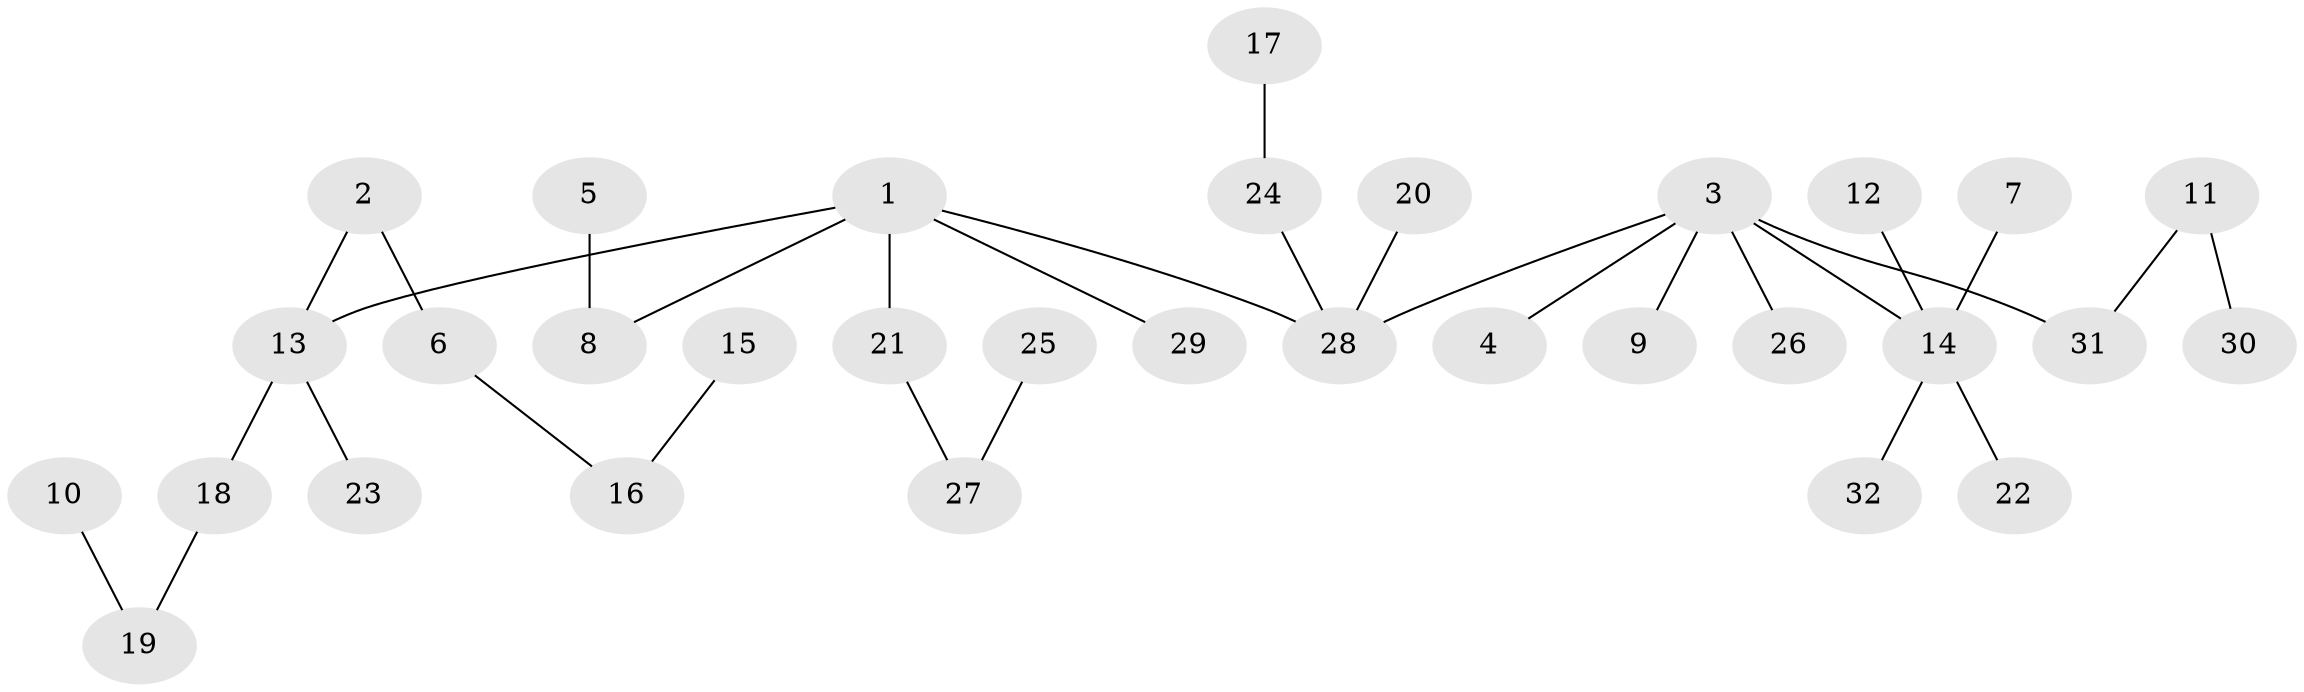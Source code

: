 // original degree distribution, {5: 0.046875, 6: 0.03125, 4: 0.0625, 3: 0.09375, 2: 0.25, 1: 0.515625}
// Generated by graph-tools (version 1.1) at 2025/37/03/04/25 23:37:23]
// undirected, 32 vertices, 31 edges
graph export_dot {
  node [color=gray90,style=filled];
  1;
  2;
  3;
  4;
  5;
  6;
  7;
  8;
  9;
  10;
  11;
  12;
  13;
  14;
  15;
  16;
  17;
  18;
  19;
  20;
  21;
  22;
  23;
  24;
  25;
  26;
  27;
  28;
  29;
  30;
  31;
  32;
  1 -- 8 [weight=1.0];
  1 -- 13 [weight=1.0];
  1 -- 21 [weight=1.0];
  1 -- 28 [weight=1.0];
  1 -- 29 [weight=1.0];
  2 -- 6 [weight=1.0];
  2 -- 13 [weight=1.0];
  3 -- 4 [weight=1.0];
  3 -- 9 [weight=1.0];
  3 -- 14 [weight=1.0];
  3 -- 26 [weight=1.0];
  3 -- 28 [weight=1.0];
  3 -- 31 [weight=1.0];
  5 -- 8 [weight=1.0];
  6 -- 16 [weight=1.0];
  7 -- 14 [weight=1.0];
  10 -- 19 [weight=1.0];
  11 -- 30 [weight=1.0];
  11 -- 31 [weight=1.0];
  12 -- 14 [weight=1.0];
  13 -- 18 [weight=1.0];
  13 -- 23 [weight=1.0];
  14 -- 22 [weight=1.0];
  14 -- 32 [weight=1.0];
  15 -- 16 [weight=1.0];
  17 -- 24 [weight=1.0];
  18 -- 19 [weight=1.0];
  20 -- 28 [weight=1.0];
  21 -- 27 [weight=1.0];
  24 -- 28 [weight=1.0];
  25 -- 27 [weight=1.0];
}
